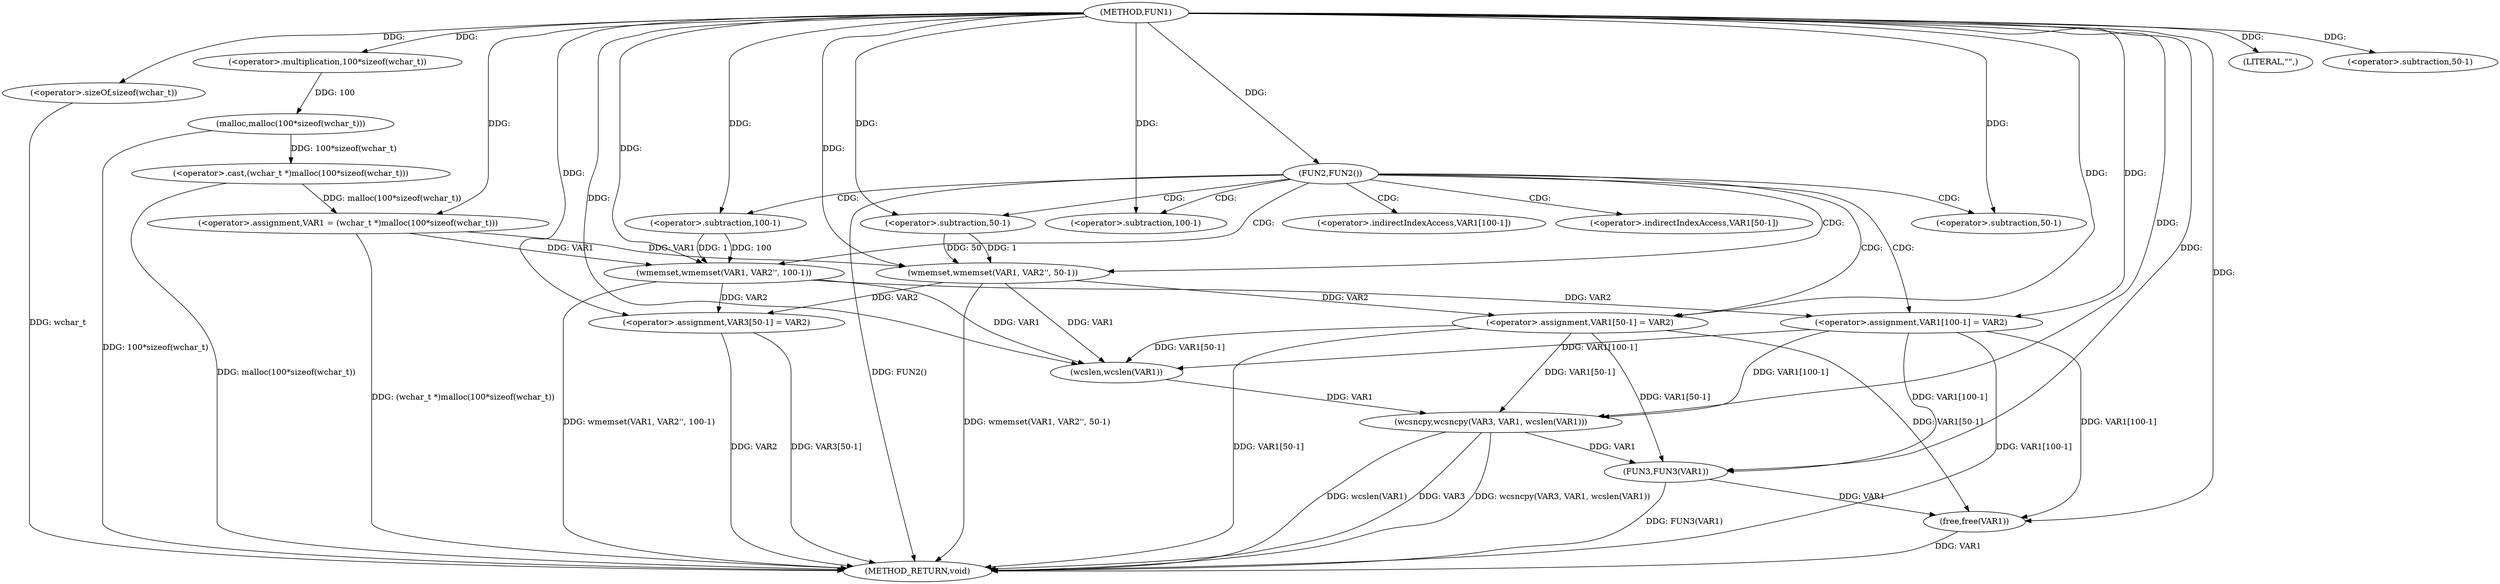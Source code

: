 digraph FUN1 {  
"1000100" [label = "(METHOD,FUN1)" ]
"1000161" [label = "(METHOD_RETURN,void)" ]
"1000103" [label = "(<operator>.assignment,VAR1 = (wchar_t *)malloc(100*sizeof(wchar_t)))" ]
"1000105" [label = "(<operator>.cast,(wchar_t *)malloc(100*sizeof(wchar_t)))" ]
"1000107" [label = "(malloc,malloc(100*sizeof(wchar_t)))" ]
"1000108" [label = "(<operator>.multiplication,100*sizeof(wchar_t))" ]
"1000110" [label = "(<operator>.sizeOf,sizeof(wchar_t))" ]
"1000113" [label = "(FUN2,FUN2())" ]
"1000115" [label = "(wmemset,wmemset(VAR1, VAR2'', 100-1))" ]
"1000118" [label = "(<operator>.subtraction,100-1)" ]
"1000121" [label = "(<operator>.assignment,VAR1[100-1] = VAR2)" ]
"1000124" [label = "(<operator>.subtraction,100-1)" ]
"1000130" [label = "(wmemset,wmemset(VAR1, VAR2'', 50-1))" ]
"1000133" [label = "(<operator>.subtraction,50-1)" ]
"1000136" [label = "(<operator>.assignment,VAR1[50-1] = VAR2)" ]
"1000139" [label = "(<operator>.subtraction,50-1)" ]
"1000144" [label = "(LITERAL,\"\",)" ]
"1000145" [label = "(wcsncpy,wcsncpy(VAR3, VAR1, wcslen(VAR1)))" ]
"1000148" [label = "(wcslen,wcslen(VAR1))" ]
"1000150" [label = "(<operator>.assignment,VAR3[50-1] = VAR2)" ]
"1000153" [label = "(<operator>.subtraction,50-1)" ]
"1000157" [label = "(FUN3,FUN3(VAR1))" ]
"1000159" [label = "(free,free(VAR1))" ]
"1000122" [label = "(<operator>.indirectIndexAccess,VAR1[100-1])" ]
"1000137" [label = "(<operator>.indirectIndexAccess,VAR1[50-1])" ]
  "1000130" -> "1000161"  [ label = "DDG: wmemset(VAR1, VAR2'', 50-1)"] 
  "1000107" -> "1000161"  [ label = "DDG: 100*sizeof(wchar_t)"] 
  "1000157" -> "1000161"  [ label = "DDG: FUN3(VAR1)"] 
  "1000103" -> "1000161"  [ label = "DDG: (wchar_t *)malloc(100*sizeof(wchar_t))"] 
  "1000159" -> "1000161"  [ label = "DDG: VAR1"] 
  "1000145" -> "1000161"  [ label = "DDG: wcslen(VAR1)"] 
  "1000150" -> "1000161"  [ label = "DDG: VAR2"] 
  "1000145" -> "1000161"  [ label = "DDG: VAR3"] 
  "1000110" -> "1000161"  [ label = "DDG: wchar_t"] 
  "1000136" -> "1000161"  [ label = "DDG: VAR1[50-1]"] 
  "1000105" -> "1000161"  [ label = "DDG: malloc(100*sizeof(wchar_t))"] 
  "1000150" -> "1000161"  [ label = "DDG: VAR3[50-1]"] 
  "1000115" -> "1000161"  [ label = "DDG: wmemset(VAR1, VAR2'', 100-1)"] 
  "1000113" -> "1000161"  [ label = "DDG: FUN2()"] 
  "1000121" -> "1000161"  [ label = "DDG: VAR1[100-1]"] 
  "1000145" -> "1000161"  [ label = "DDG: wcsncpy(VAR3, VAR1, wcslen(VAR1))"] 
  "1000105" -> "1000103"  [ label = "DDG: malloc(100*sizeof(wchar_t))"] 
  "1000100" -> "1000103"  [ label = "DDG: "] 
  "1000107" -> "1000105"  [ label = "DDG: 100*sizeof(wchar_t)"] 
  "1000108" -> "1000107"  [ label = "DDG: 100"] 
  "1000100" -> "1000108"  [ label = "DDG: "] 
  "1000100" -> "1000110"  [ label = "DDG: "] 
  "1000100" -> "1000113"  [ label = "DDG: "] 
  "1000103" -> "1000115"  [ label = "DDG: VAR1"] 
  "1000100" -> "1000115"  [ label = "DDG: "] 
  "1000118" -> "1000115"  [ label = "DDG: 100"] 
  "1000118" -> "1000115"  [ label = "DDG: 1"] 
  "1000100" -> "1000118"  [ label = "DDG: "] 
  "1000115" -> "1000121"  [ label = "DDG: VAR2"] 
  "1000100" -> "1000121"  [ label = "DDG: "] 
  "1000100" -> "1000124"  [ label = "DDG: "] 
  "1000103" -> "1000130"  [ label = "DDG: VAR1"] 
  "1000100" -> "1000130"  [ label = "DDG: "] 
  "1000133" -> "1000130"  [ label = "DDG: 50"] 
  "1000133" -> "1000130"  [ label = "DDG: 1"] 
  "1000100" -> "1000133"  [ label = "DDG: "] 
  "1000130" -> "1000136"  [ label = "DDG: VAR2"] 
  "1000100" -> "1000136"  [ label = "DDG: "] 
  "1000100" -> "1000139"  [ label = "DDG: "] 
  "1000100" -> "1000144"  [ label = "DDG: "] 
  "1000100" -> "1000145"  [ label = "DDG: "] 
  "1000148" -> "1000145"  [ label = "DDG: VAR1"] 
  "1000121" -> "1000145"  [ label = "DDG: VAR1[100-1]"] 
  "1000136" -> "1000145"  [ label = "DDG: VAR1[50-1]"] 
  "1000121" -> "1000148"  [ label = "DDG: VAR1[100-1]"] 
  "1000115" -> "1000148"  [ label = "DDG: VAR1"] 
  "1000136" -> "1000148"  [ label = "DDG: VAR1[50-1]"] 
  "1000130" -> "1000148"  [ label = "DDG: VAR1"] 
  "1000100" -> "1000148"  [ label = "DDG: "] 
  "1000100" -> "1000150"  [ label = "DDG: "] 
  "1000130" -> "1000150"  [ label = "DDG: VAR2"] 
  "1000115" -> "1000150"  [ label = "DDG: VAR2"] 
  "1000100" -> "1000153"  [ label = "DDG: "] 
  "1000121" -> "1000157"  [ label = "DDG: VAR1[100-1]"] 
  "1000145" -> "1000157"  [ label = "DDG: VAR1"] 
  "1000136" -> "1000157"  [ label = "DDG: VAR1[50-1]"] 
  "1000100" -> "1000157"  [ label = "DDG: "] 
  "1000157" -> "1000159"  [ label = "DDG: VAR1"] 
  "1000121" -> "1000159"  [ label = "DDG: VAR1[100-1]"] 
  "1000136" -> "1000159"  [ label = "DDG: VAR1[50-1]"] 
  "1000100" -> "1000159"  [ label = "DDG: "] 
  "1000113" -> "1000121"  [ label = "CDG: "] 
  "1000113" -> "1000137"  [ label = "CDG: "] 
  "1000113" -> "1000124"  [ label = "CDG: "] 
  "1000113" -> "1000130"  [ label = "CDG: "] 
  "1000113" -> "1000139"  [ label = "CDG: "] 
  "1000113" -> "1000115"  [ label = "CDG: "] 
  "1000113" -> "1000133"  [ label = "CDG: "] 
  "1000113" -> "1000136"  [ label = "CDG: "] 
  "1000113" -> "1000118"  [ label = "CDG: "] 
  "1000113" -> "1000122"  [ label = "CDG: "] 
}
